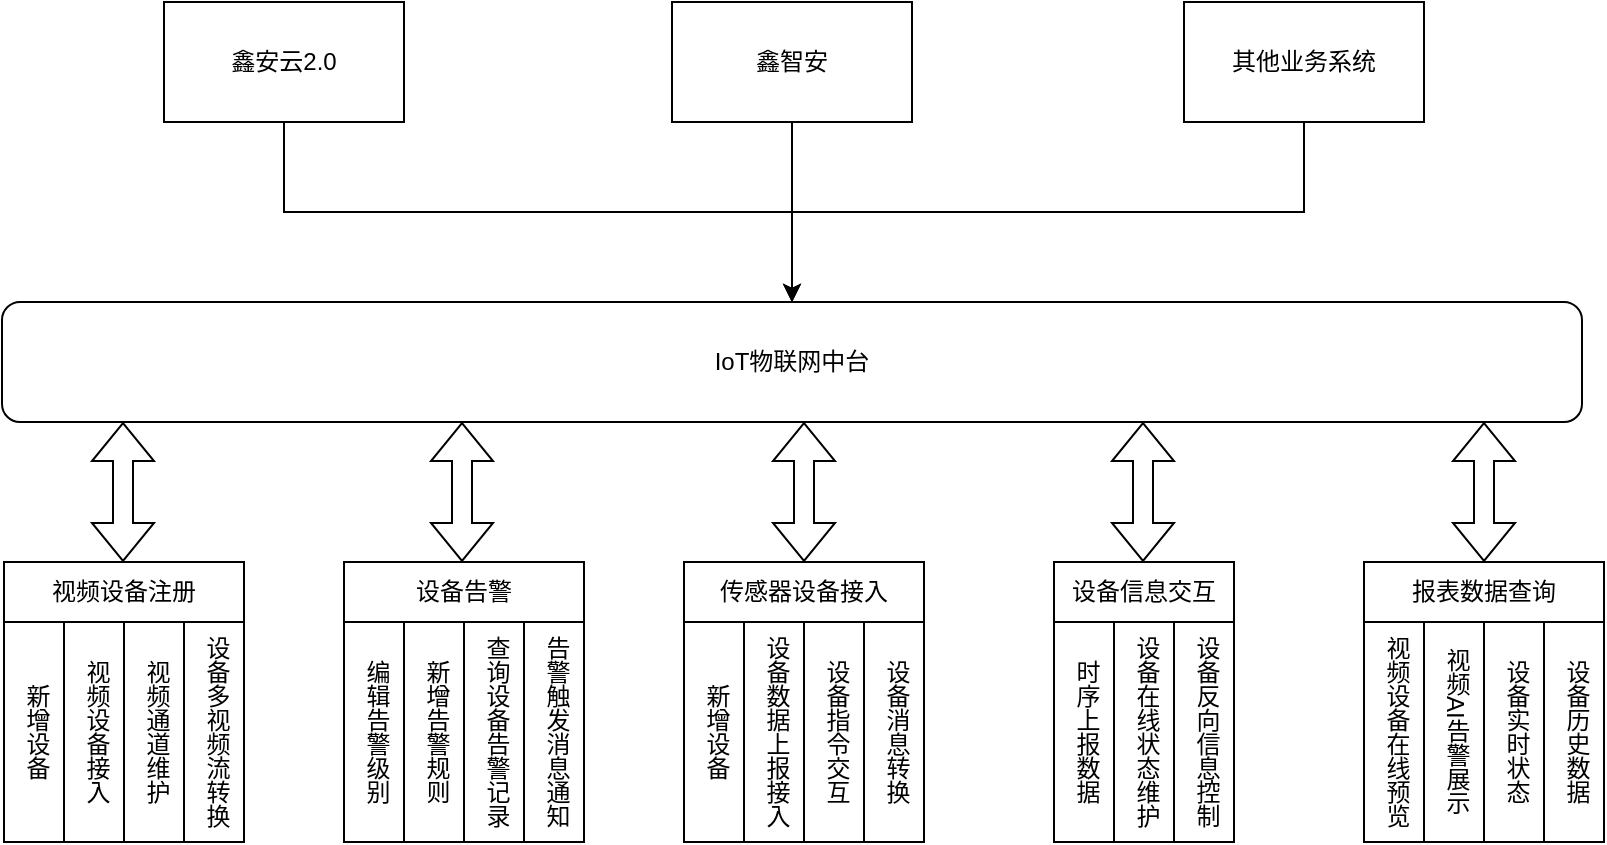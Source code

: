 <mxfile version="24.7.7">
  <diagram name="第 1 页" id="CHQMg75Ctvg36Bg_mEWG">
    <mxGraphModel dx="1380" dy="761" grid="1" gridSize="10" guides="1" tooltips="1" connect="1" arrows="1" fold="1" page="1" pageScale="1" pageWidth="827" pageHeight="1169" math="0" shadow="0">
      <root>
        <mxCell id="0" />
        <mxCell id="1" parent="0" />
        <mxCell id="ywJJRI5t-XReXgleK-C4-1" value="IoT物联网中台" style="rounded=1;whiteSpace=wrap;html=1;" parent="1" vertex="1">
          <mxGeometry x="19" y="210" width="790" height="60" as="geometry" />
        </mxCell>
        <mxCell id="ywJJRI5t-XReXgleK-C4-5" style="edgeStyle=orthogonalEdgeStyle;rounded=0;orthogonalLoop=1;jettySize=auto;html=1;entryX=0.5;entryY=0;entryDx=0;entryDy=0;" parent="1" source="ywJJRI5t-XReXgleK-C4-2" target="ywJJRI5t-XReXgleK-C4-1" edge="1">
          <mxGeometry relative="1" as="geometry" />
        </mxCell>
        <mxCell id="ywJJRI5t-XReXgleK-C4-2" value="鑫安云2.0" style="rounded=0;whiteSpace=wrap;html=1;" parent="1" vertex="1">
          <mxGeometry x="100" y="60" width="120" height="60" as="geometry" />
        </mxCell>
        <mxCell id="ywJJRI5t-XReXgleK-C4-6" style="edgeStyle=orthogonalEdgeStyle;rounded=0;orthogonalLoop=1;jettySize=auto;html=1;entryX=0.5;entryY=0;entryDx=0;entryDy=0;" parent="1" source="ywJJRI5t-XReXgleK-C4-3" target="ywJJRI5t-XReXgleK-C4-1" edge="1">
          <mxGeometry relative="1" as="geometry" />
        </mxCell>
        <mxCell id="ywJJRI5t-XReXgleK-C4-3" value="鑫智安" style="rounded=0;whiteSpace=wrap;html=1;" parent="1" vertex="1">
          <mxGeometry x="354" y="60" width="120" height="60" as="geometry" />
        </mxCell>
        <mxCell id="ywJJRI5t-XReXgleK-C4-7" style="edgeStyle=orthogonalEdgeStyle;rounded=0;orthogonalLoop=1;jettySize=auto;html=1;" parent="1" source="ywJJRI5t-XReXgleK-C4-4" target="ywJJRI5t-XReXgleK-C4-1" edge="1">
          <mxGeometry relative="1" as="geometry" />
        </mxCell>
        <mxCell id="ywJJRI5t-XReXgleK-C4-4" value="其他业务系统" style="rounded=0;whiteSpace=wrap;html=1;" parent="1" vertex="1">
          <mxGeometry x="610" y="60" width="120" height="60" as="geometry" />
        </mxCell>
        <mxCell id="ywJJRI5t-XReXgleK-C4-43" value="" style="group" parent="1" vertex="1" connectable="0">
          <mxGeometry x="20" y="270" width="800" height="210" as="geometry" />
        </mxCell>
        <mxCell id="ywJJRI5t-XReXgleK-C4-38" value="" style="group" parent="ywJJRI5t-XReXgleK-C4-43" vertex="1" connectable="0">
          <mxGeometry width="120" height="210" as="geometry" />
        </mxCell>
        <mxCell id="ywJJRI5t-XReXgleK-C4-8" value="" style="shape=flexArrow;endArrow=classic;startArrow=classic;html=1;rounded=0;" parent="ywJJRI5t-XReXgleK-C4-38" edge="1">
          <mxGeometry width="100" height="100" relative="1" as="geometry">
            <mxPoint x="59.5" y="70" as="sourcePoint" />
            <mxPoint x="59.5" as="targetPoint" />
          </mxGeometry>
        </mxCell>
        <mxCell id="ywJJRI5t-XReXgleK-C4-9" value="视频设备注册" style="rounded=0;whiteSpace=wrap;html=1;" parent="ywJJRI5t-XReXgleK-C4-38" vertex="1">
          <mxGeometry y="70" width="120" height="30" as="geometry" />
        </mxCell>
        <mxCell id="ywJJRI5t-XReXgleK-C4-10" value="视频设备接入" style="rounded=0;whiteSpace=wrap;html=1;textDirection=vertical-lr;" parent="ywJJRI5t-XReXgleK-C4-38" vertex="1">
          <mxGeometry x="30" y="100" width="30" height="110" as="geometry" />
        </mxCell>
        <mxCell id="ywJJRI5t-XReXgleK-C4-11" value="视频通道维护" style="rounded=0;whiteSpace=wrap;html=1;textDirection=vertical-lr;" parent="ywJJRI5t-XReXgleK-C4-38" vertex="1">
          <mxGeometry x="60" y="100" width="30" height="110" as="geometry" />
        </mxCell>
        <mxCell id="ywJJRI5t-XReXgleK-C4-12" value="新增设备" style="rounded=0;whiteSpace=wrap;html=1;textDirection=vertical-lr;" parent="ywJJRI5t-XReXgleK-C4-38" vertex="1">
          <mxGeometry y="100" width="30" height="110" as="geometry" />
        </mxCell>
        <mxCell id="ywJJRI5t-XReXgleK-C4-13" value="设备多视频流转换" style="rounded=0;whiteSpace=wrap;html=1;textDirection=vertical-lr;" parent="ywJJRI5t-XReXgleK-C4-38" vertex="1">
          <mxGeometry x="90" y="100" width="30" height="110" as="geometry" />
        </mxCell>
        <mxCell id="ywJJRI5t-XReXgleK-C4-39" value="" style="group" parent="ywJJRI5t-XReXgleK-C4-43" vertex="1" connectable="0">
          <mxGeometry x="170" width="120" height="210" as="geometry" />
        </mxCell>
        <mxCell id="ywJJRI5t-XReXgleK-C4-14" value="" style="shape=flexArrow;endArrow=classic;startArrow=classic;html=1;rounded=0;" parent="ywJJRI5t-XReXgleK-C4-39" edge="1">
          <mxGeometry width="100" height="100" relative="1" as="geometry">
            <mxPoint x="59" y="70" as="sourcePoint" />
            <mxPoint x="59" as="targetPoint" />
          </mxGeometry>
        </mxCell>
        <mxCell id="ywJJRI5t-XReXgleK-C4-15" value="设备告警" style="rounded=0;whiteSpace=wrap;html=1;" parent="ywJJRI5t-XReXgleK-C4-39" vertex="1">
          <mxGeometry y="70" width="120" height="30" as="geometry" />
        </mxCell>
        <mxCell id="ywJJRI5t-XReXgleK-C4-16" value="新增告警规则" style="rounded=0;whiteSpace=wrap;html=1;textDirection=vertical-lr;" parent="ywJJRI5t-XReXgleK-C4-39" vertex="1">
          <mxGeometry x="30" y="100" width="30" height="110" as="geometry" />
        </mxCell>
        <mxCell id="ywJJRI5t-XReXgleK-C4-17" value="告警触发消息通知" style="rounded=0;whiteSpace=wrap;html=1;textDirection=vertical-lr;" parent="ywJJRI5t-XReXgleK-C4-39" vertex="1">
          <mxGeometry x="90" y="100" width="30" height="110" as="geometry" />
        </mxCell>
        <mxCell id="ywJJRI5t-XReXgleK-C4-18" value="编辑告警级别" style="rounded=0;whiteSpace=wrap;html=1;textDirection=vertical-lr;" parent="ywJJRI5t-XReXgleK-C4-39" vertex="1">
          <mxGeometry y="100" width="30" height="110" as="geometry" />
        </mxCell>
        <mxCell id="ywJJRI5t-XReXgleK-C4-31" value="查询设备告警记录" style="rounded=0;whiteSpace=wrap;html=1;textDirection=vertical-lr;" parent="ywJJRI5t-XReXgleK-C4-39" vertex="1">
          <mxGeometry x="60" y="100" width="30" height="110" as="geometry" />
        </mxCell>
        <mxCell id="ywJJRI5t-XReXgleK-C4-40" value="" style="group" parent="ywJJRI5t-XReXgleK-C4-43" vertex="1" connectable="0">
          <mxGeometry x="340" width="120" height="210" as="geometry" />
        </mxCell>
        <mxCell id="ywJJRI5t-XReXgleK-C4-20" value="" style="shape=flexArrow;endArrow=classic;startArrow=classic;html=1;rounded=0;" parent="ywJJRI5t-XReXgleK-C4-40" edge="1">
          <mxGeometry width="100" height="100" relative="1" as="geometry">
            <mxPoint x="60" y="70" as="sourcePoint" />
            <mxPoint x="60" as="targetPoint" />
          </mxGeometry>
        </mxCell>
        <mxCell id="ywJJRI5t-XReXgleK-C4-21" value="传感器设备接入" style="rounded=0;whiteSpace=wrap;html=1;" parent="ywJJRI5t-XReXgleK-C4-40" vertex="1">
          <mxGeometry y="70" width="120" height="30" as="geometry" />
        </mxCell>
        <mxCell id="ywJJRI5t-XReXgleK-C4-22" value="设备数据上报接入" style="rounded=0;whiteSpace=wrap;html=1;textDirection=vertical-lr;" parent="ywJJRI5t-XReXgleK-C4-40" vertex="1">
          <mxGeometry x="30" y="100" width="30" height="110" as="geometry" />
        </mxCell>
        <mxCell id="ywJJRI5t-XReXgleK-C4-23" value="设备指令交互" style="rounded=0;whiteSpace=wrap;html=1;textDirection=vertical-lr;" parent="ywJJRI5t-XReXgleK-C4-40" vertex="1">
          <mxGeometry x="60" y="100" width="30" height="110" as="geometry" />
        </mxCell>
        <mxCell id="ywJJRI5t-XReXgleK-C4-24" value="新增设备" style="rounded=0;whiteSpace=wrap;html=1;textDirection=vertical-lr;" parent="ywJJRI5t-XReXgleK-C4-40" vertex="1">
          <mxGeometry y="100" width="30" height="110" as="geometry" />
        </mxCell>
        <mxCell id="ywJJRI5t-XReXgleK-C4-25" value="设备消息转换" style="rounded=0;whiteSpace=wrap;html=1;textDirection=vertical-lr;" parent="ywJJRI5t-XReXgleK-C4-40" vertex="1">
          <mxGeometry x="90" y="100" width="30" height="110" as="geometry" />
        </mxCell>
        <mxCell id="ywJJRI5t-XReXgleK-C4-41" value="" style="group" parent="ywJJRI5t-XReXgleK-C4-43" vertex="1" connectable="0">
          <mxGeometry x="525" width="90" height="210" as="geometry" />
        </mxCell>
        <mxCell id="ywJJRI5t-XReXgleK-C4-26" value="" style="shape=flexArrow;endArrow=classic;startArrow=classic;html=1;rounded=0;" parent="ywJJRI5t-XReXgleK-C4-41" edge="1">
          <mxGeometry width="100" height="100" relative="1" as="geometry">
            <mxPoint x="44.5" y="70" as="sourcePoint" />
            <mxPoint x="44.5" as="targetPoint" />
          </mxGeometry>
        </mxCell>
        <mxCell id="ywJJRI5t-XReXgleK-C4-27" value="设备信息交互" style="rounded=0;whiteSpace=wrap;html=1;" parent="ywJJRI5t-XReXgleK-C4-41" vertex="1">
          <mxGeometry y="70" width="90" height="30" as="geometry" />
        </mxCell>
        <mxCell id="ywJJRI5t-XReXgleK-C4-28" value="设备在线状态维护" style="rounded=0;whiteSpace=wrap;html=1;textDirection=vertical-lr;" parent="ywJJRI5t-XReXgleK-C4-41" vertex="1">
          <mxGeometry x="30" y="100" width="30" height="110" as="geometry" />
        </mxCell>
        <mxCell id="ywJJRI5t-XReXgleK-C4-29" value="设备反向信息控制" style="rounded=0;whiteSpace=wrap;html=1;textDirection=vertical-lr;" parent="ywJJRI5t-XReXgleK-C4-41" vertex="1">
          <mxGeometry x="60" y="100" width="30" height="110" as="geometry" />
        </mxCell>
        <mxCell id="ywJJRI5t-XReXgleK-C4-30" value="时序上报数据" style="rounded=0;whiteSpace=wrap;html=1;textDirection=vertical-lr;" parent="ywJJRI5t-XReXgleK-C4-41" vertex="1">
          <mxGeometry y="100" width="30" height="110" as="geometry" />
        </mxCell>
        <mxCell id="ywJJRI5t-XReXgleK-C4-42" value="" style="group" parent="ywJJRI5t-XReXgleK-C4-43" vertex="1" connectable="0">
          <mxGeometry x="680" width="120" height="210" as="geometry" />
        </mxCell>
        <mxCell id="ywJJRI5t-XReXgleK-C4-32" value="" style="shape=flexArrow;endArrow=classic;startArrow=classic;html=1;rounded=0;" parent="ywJJRI5t-XReXgleK-C4-42" edge="1">
          <mxGeometry width="100" height="100" relative="1" as="geometry">
            <mxPoint x="60" y="70" as="sourcePoint" />
            <mxPoint x="60" as="targetPoint" />
          </mxGeometry>
        </mxCell>
        <mxCell id="ywJJRI5t-XReXgleK-C4-33" value="报表数据查询" style="rounded=0;whiteSpace=wrap;html=1;" parent="ywJJRI5t-XReXgleK-C4-42" vertex="1">
          <mxGeometry y="70" width="120" height="30" as="geometry" />
        </mxCell>
        <mxCell id="ywJJRI5t-XReXgleK-C4-34" value="设备实时状态" style="rounded=0;whiteSpace=wrap;html=1;textDirection=vertical-lr;" parent="ywJJRI5t-XReXgleK-C4-42" vertex="1">
          <mxGeometry x="60" y="100" width="30" height="110" as="geometry" />
        </mxCell>
        <mxCell id="ywJJRI5t-XReXgleK-C4-35" value="设备历史数据" style="rounded=0;whiteSpace=wrap;html=1;textDirection=vertical-lr;" parent="ywJJRI5t-XReXgleK-C4-42" vertex="1">
          <mxGeometry x="90" y="100" width="30" height="110" as="geometry" />
        </mxCell>
        <mxCell id="ywJJRI5t-XReXgleK-C4-36" value="视频设备在线预览" style="rounded=0;whiteSpace=wrap;html=1;textDirection=vertical-lr;" parent="ywJJRI5t-XReXgleK-C4-42" vertex="1">
          <mxGeometry y="100" width="30" height="110" as="geometry" />
        </mxCell>
        <mxCell id="ywJJRI5t-XReXgleK-C4-37" value="视频AI告警展示" style="rounded=0;whiteSpace=wrap;html=1;textDirection=vertical-lr;" parent="ywJJRI5t-XReXgleK-C4-42" vertex="1">
          <mxGeometry x="30" y="100" width="30" height="110" as="geometry" />
        </mxCell>
      </root>
    </mxGraphModel>
  </diagram>
</mxfile>
